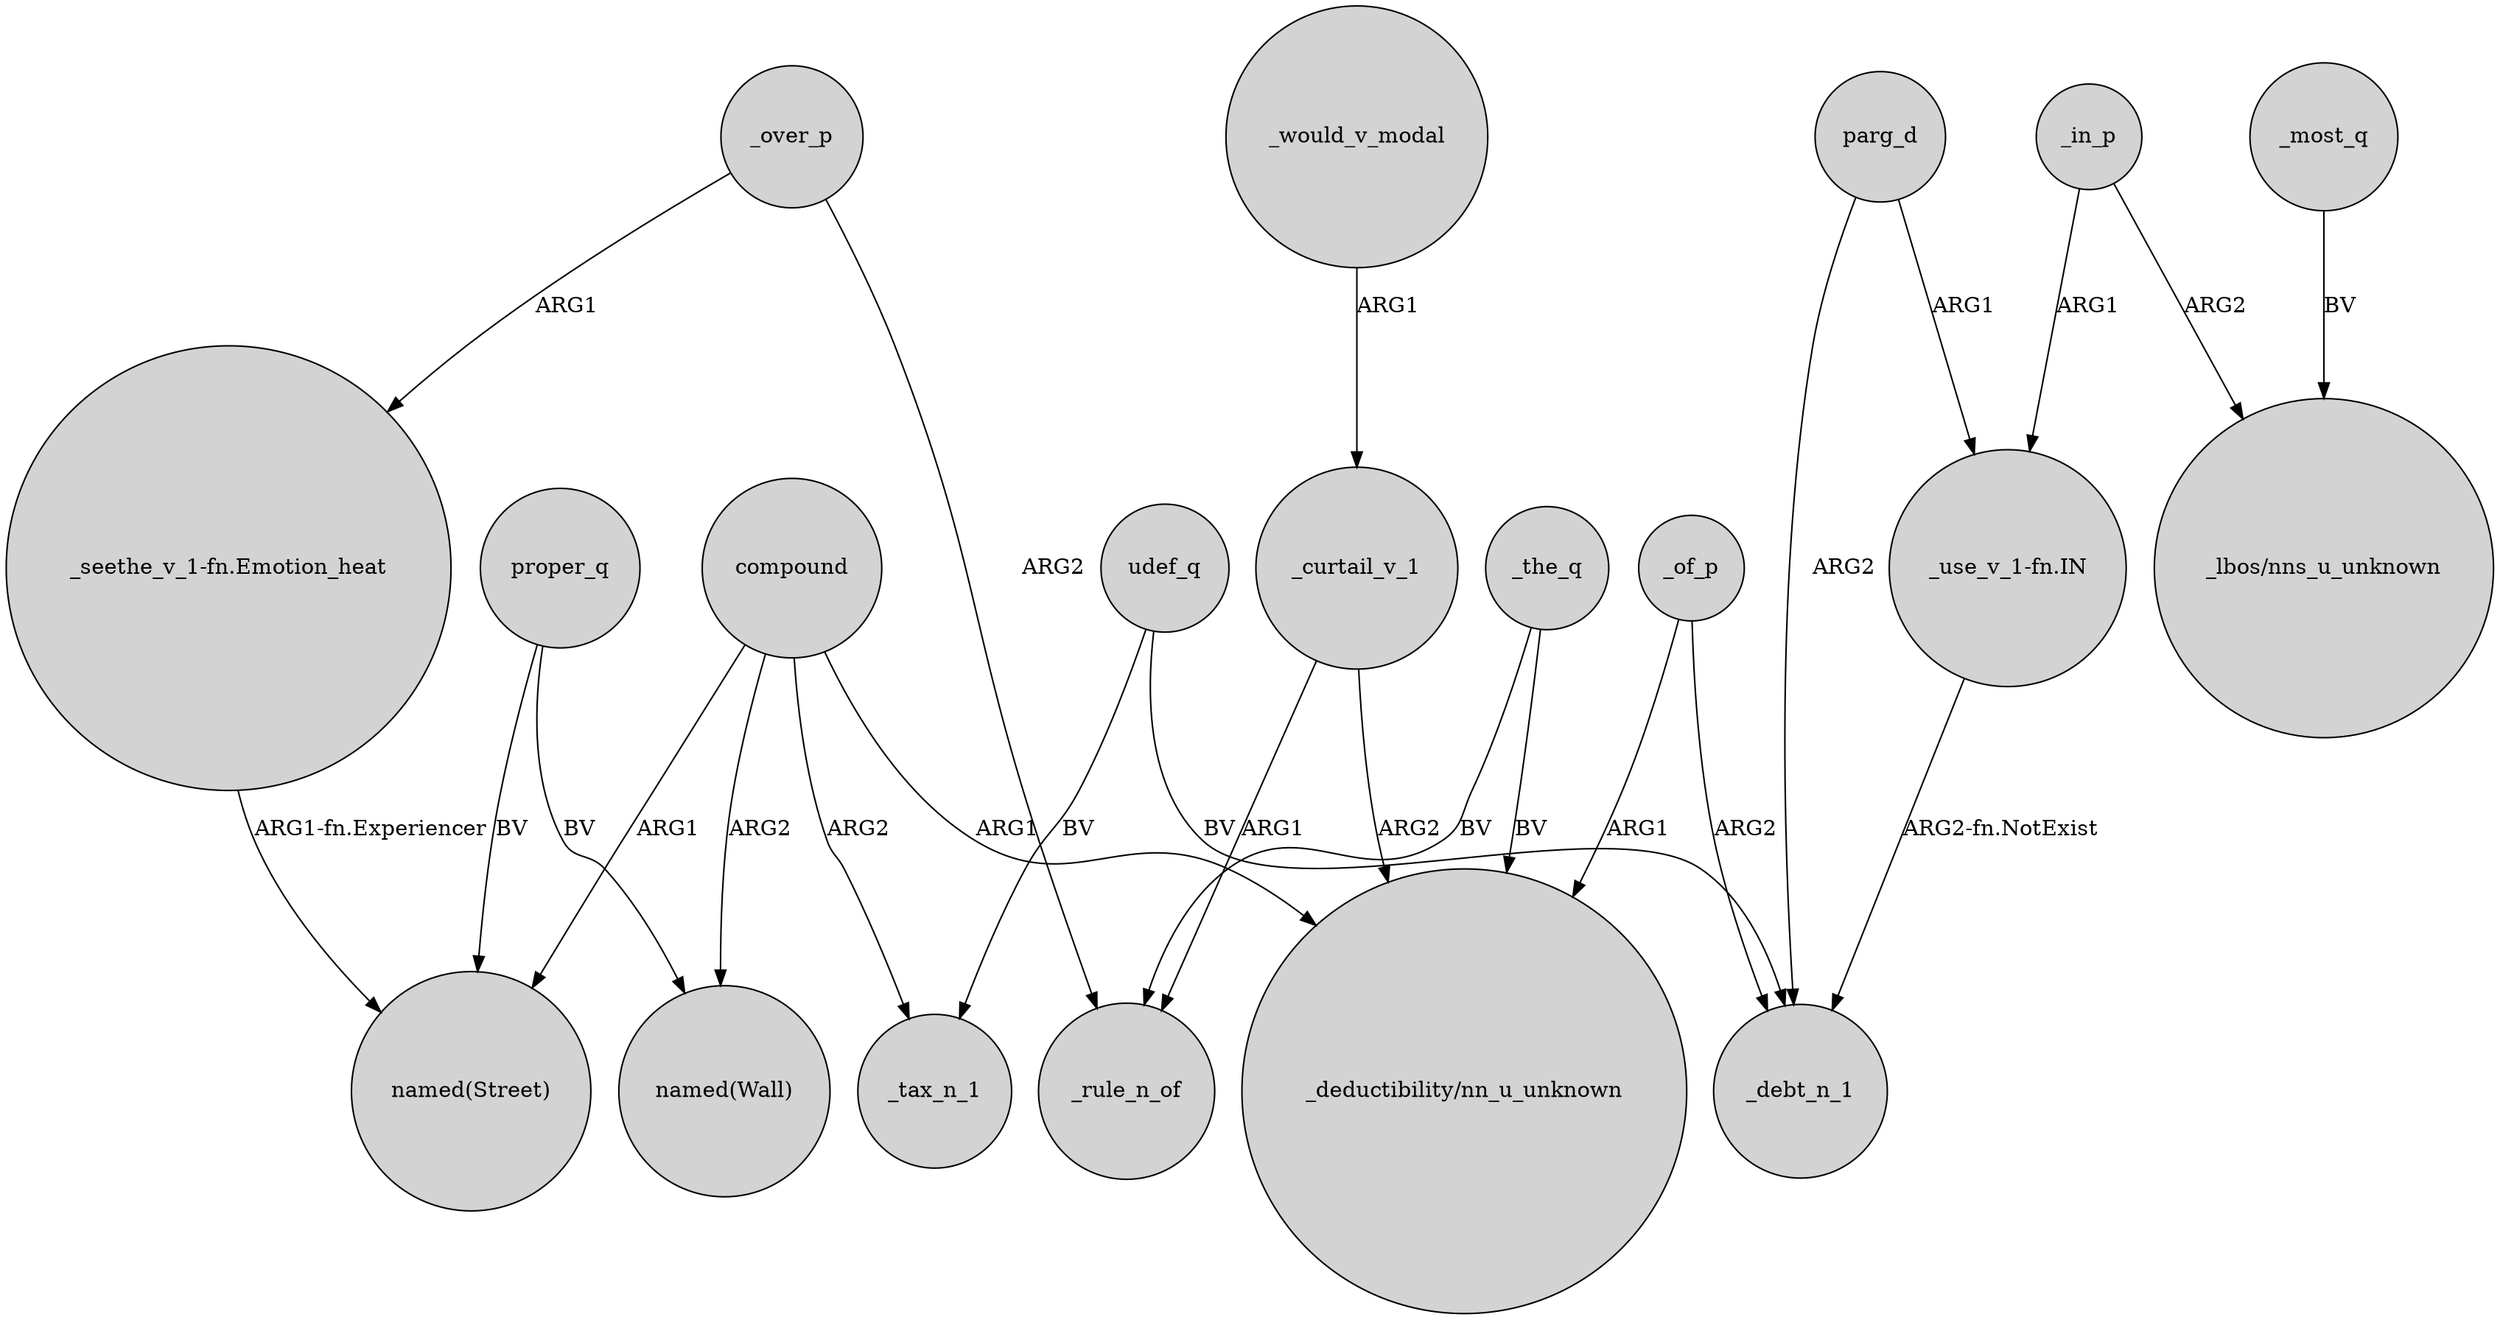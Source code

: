 digraph {
	node [shape=circle style=filled]
	compound -> "named(Street)" [label=ARG1]
	proper_q -> "named(Wall)" [label=BV]
	udef_q -> _debt_n_1 [label=BV]
	_most_q -> "_lbos/nns_u_unknown" [label=BV]
	compound -> "_deductibility/nn_u_unknown" [label=ARG1]
	_of_p -> "_deductibility/nn_u_unknown" [label=ARG1]
	"_use_v_1-fn.IN" -> _debt_n_1 [label="ARG2-fn.NotExist"]
	_the_q -> "_deductibility/nn_u_unknown" [label=BV]
	_over_p -> "_seethe_v_1-fn.Emotion_heat" [label=ARG1]
	proper_q -> "named(Street)" [label=BV]
	udef_q -> _tax_n_1 [label=BV]
	_over_p -> _rule_n_of [label=ARG2]
	compound -> "named(Wall)" [label=ARG2]
	"_seethe_v_1-fn.Emotion_heat" -> "named(Street)" [label="ARG1-fn.Experiencer"]
	parg_d -> _debt_n_1 [label=ARG2]
	parg_d -> "_use_v_1-fn.IN" [label=ARG1]
	_in_p -> "_lbos/nns_u_unknown" [label=ARG2]
	_of_p -> _debt_n_1 [label=ARG2]
	_in_p -> "_use_v_1-fn.IN" [label=ARG1]
	_would_v_modal -> _curtail_v_1 [label=ARG1]
	_the_q -> _rule_n_of [label=BV]
	_curtail_v_1 -> _rule_n_of [label=ARG1]
	compound -> _tax_n_1 [label=ARG2]
	_curtail_v_1 -> "_deductibility/nn_u_unknown" [label=ARG2]
}
